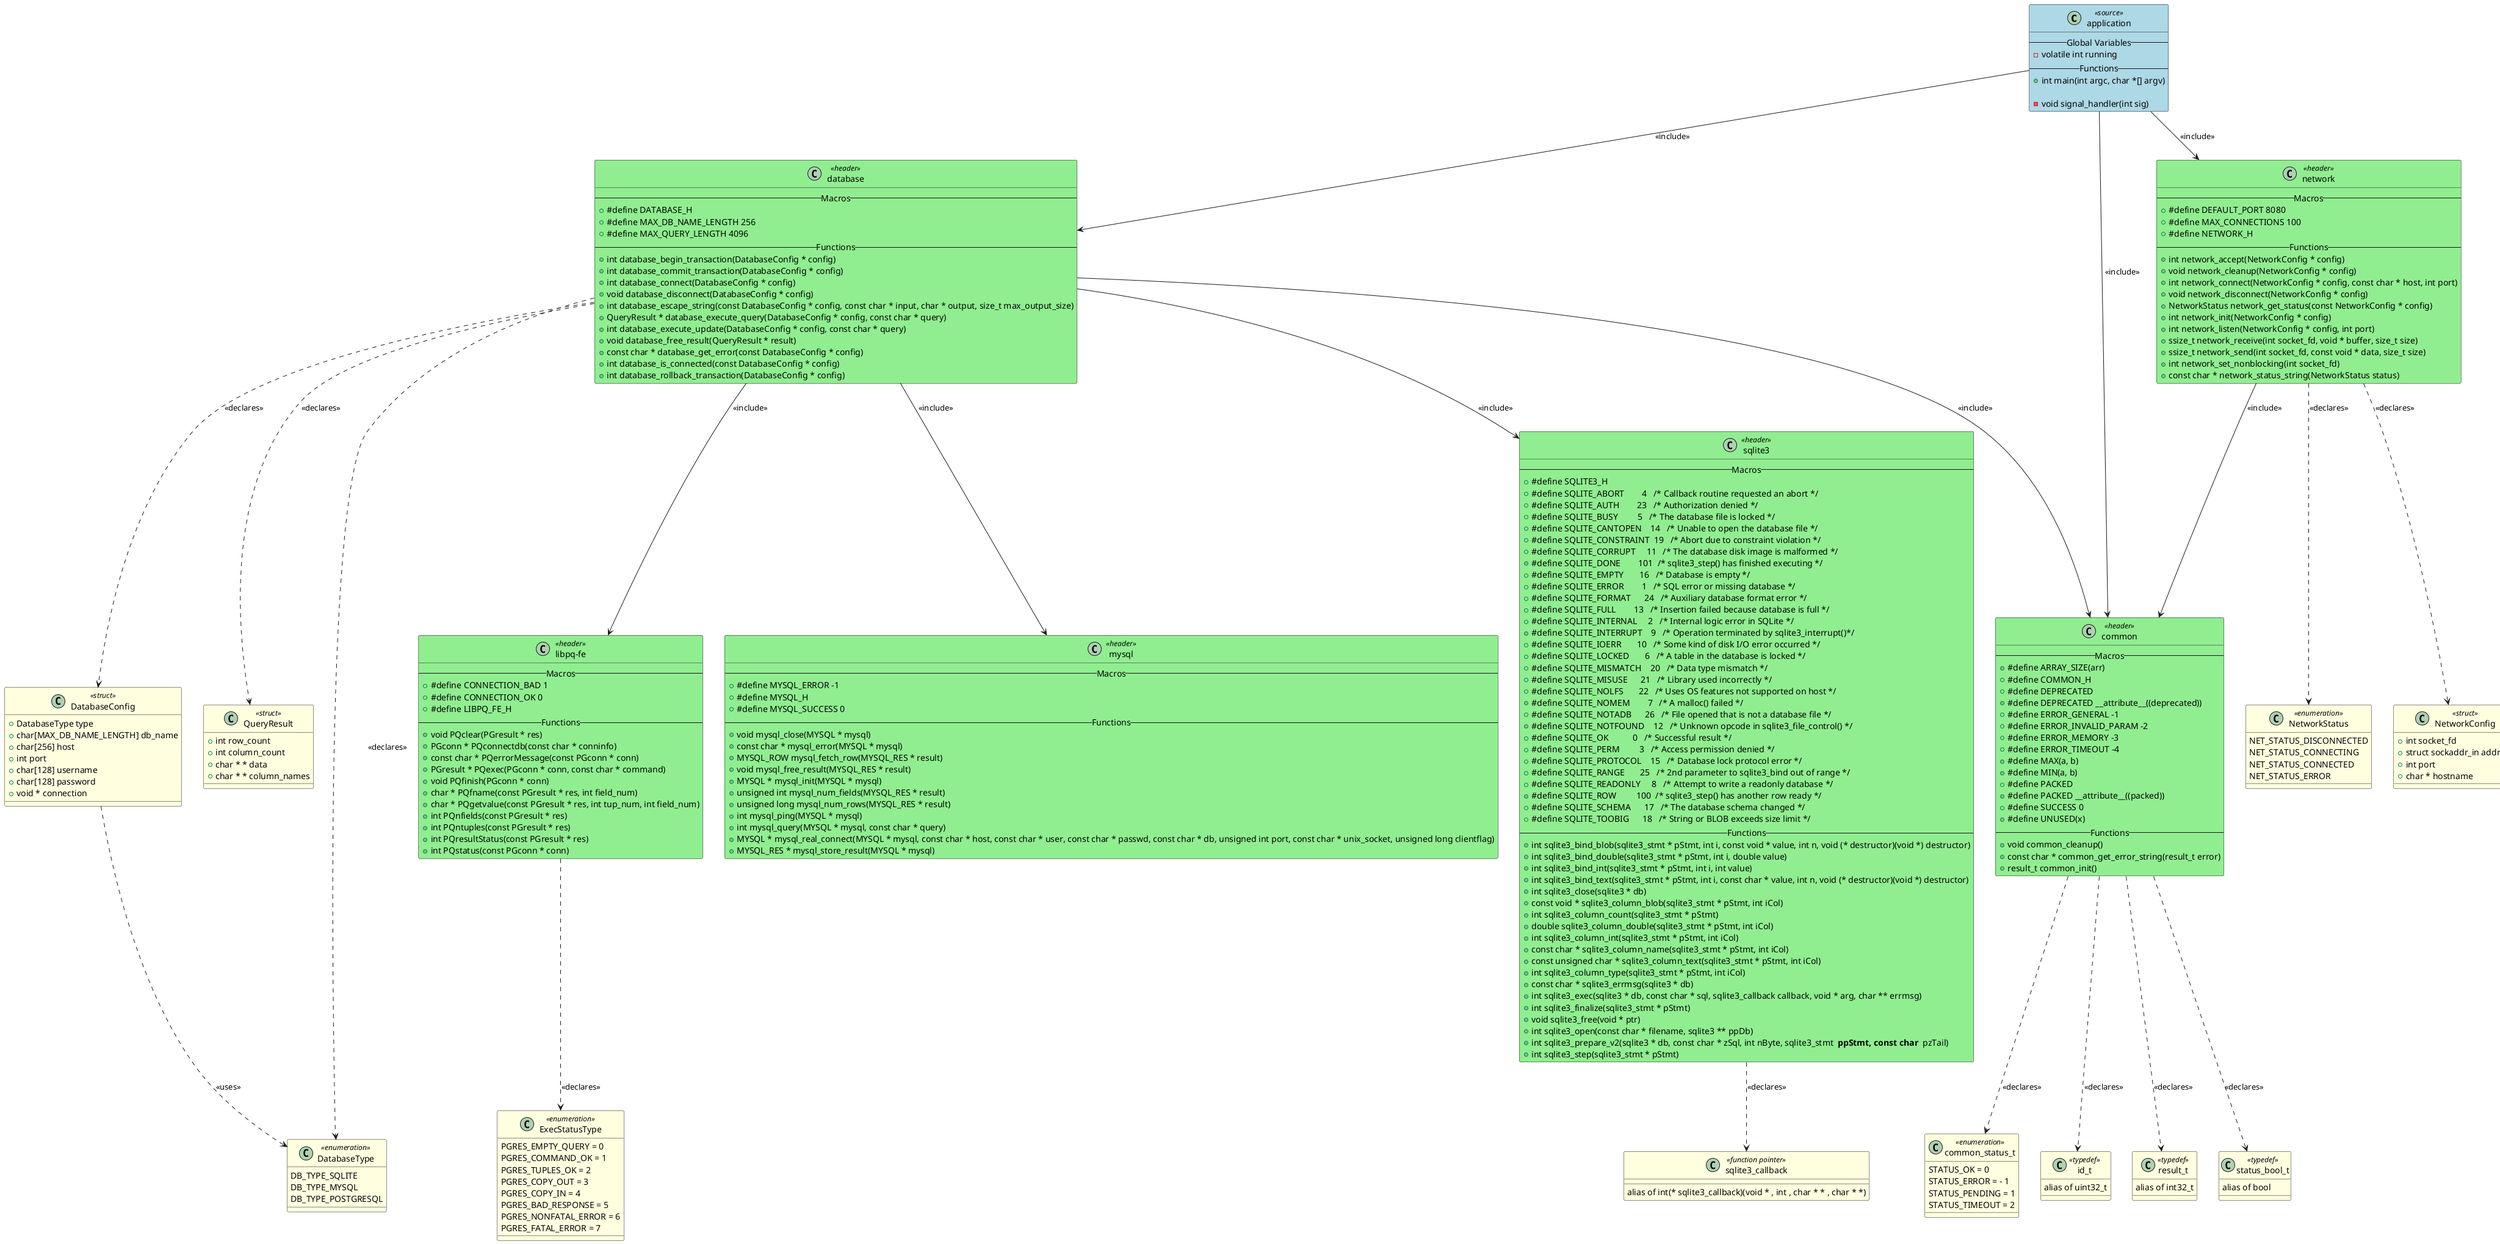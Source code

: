 @startuml application

class "application" as APPLICATION <<source>> #LightBlue
{
    -- Global Variables --
    - volatile int running
    -- Functions --
    + int main(int argc, char *[] argv)

    - void signal_handler(int sig)
}

class "common" as HEADER_COMMON <<header>> #LightGreen
{
    -- Macros --
    + #define ARRAY_SIZE(arr)
    + #define COMMON_H
    + #define DEPRECATED
    + #define DEPRECATED __attribute__((deprecated))
    + #define ERROR_GENERAL -1
    + #define ERROR_INVALID_PARAM -2
    + #define ERROR_MEMORY -3
    + #define ERROR_TIMEOUT -4
    + #define MAX(a, b)
    + #define MIN(a, b)
    + #define PACKED
    + #define PACKED __attribute__((packed))
    + #define SUCCESS 0
    + #define UNUSED(x)
    -- Functions --
    + void common_cleanup()
    + const char * common_get_error_string(result_t error)
    + result_t common_init()
}

class "database" as HEADER_DATABASE <<header>> #LightGreen
{
    -- Macros --
    + #define DATABASE_H
    + #define MAX_DB_NAME_LENGTH 256
    + #define MAX_QUERY_LENGTH 4096
    -- Functions --
    + int database_begin_transaction(DatabaseConfig * config)
    + int database_commit_transaction(DatabaseConfig * config)
    + int database_connect(DatabaseConfig * config)
    + void database_disconnect(DatabaseConfig * config)
    + int database_escape_string(const DatabaseConfig * config, const char * input, char * output, size_t max_output_size)
    + QueryResult * database_execute_query(DatabaseConfig * config, const char * query)
    + int database_execute_update(DatabaseConfig * config, const char * query)
    + void database_free_result(QueryResult * result)
    + const char * database_get_error(const DatabaseConfig * config)
    + int database_is_connected(const DatabaseConfig * config)
    + int database_rollback_transaction(DatabaseConfig * config)
}

class "libpq-fe" as HEADER_LIBPQ_FE <<header>> #LightGreen
{
    -- Macros --
    + #define CONNECTION_BAD 1
    + #define CONNECTION_OK 0
    + #define LIBPQ_FE_H
    -- Functions --
    + void PQclear(PGresult * res)
    + PGconn * PQconnectdb(const char * conninfo)
    + const char * PQerrorMessage(const PGconn * conn)
    + PGresult * PQexec(PGconn * conn, const char * command)
    + void PQfinish(PGconn * conn)
    + char * PQfname(const PGresult * res, int field_num)
    + char * PQgetvalue(const PGresult * res, int tup_num, int field_num)
    + int PQnfields(const PGresult * res)
    + int PQntuples(const PGresult * res)
    + int PQresultStatus(const PGresult * res)
    + int PQstatus(const PGconn * conn)
}

class "mysql" as HEADER_MYSQL <<header>> #LightGreen
{
    -- Macros --
    + #define MYSQL_ERROR -1
    + #define MYSQL_H
    + #define MYSQL_SUCCESS 0
    -- Functions --
    + void mysql_close(MYSQL * mysql)
    + const char * mysql_error(MYSQL * mysql)
    + MYSQL_ROW mysql_fetch_row(MYSQL_RES * result)
    + void mysql_free_result(MYSQL_RES * result)
    + MYSQL * mysql_init(MYSQL * mysql)
    + unsigned int mysql_num_fields(MYSQL_RES * result)
    + unsigned long mysql_num_rows(MYSQL_RES * result)
    + int mysql_ping(MYSQL * mysql)
    + int mysql_query(MYSQL * mysql, const char * query)
    + MYSQL * mysql_real_connect(MYSQL * mysql, const char * host, const char * user, const char * passwd, const char * db, unsigned int port, const char * unix_socket, unsigned long clientflag)
    + MYSQL_RES * mysql_store_result(MYSQL * mysql)
}

class "network" as HEADER_NETWORK <<header>> #LightGreen
{
    -- Macros --
    + #define DEFAULT_PORT 8080
    + #define MAX_CONNECTIONS 100
    + #define NETWORK_H
    -- Functions --
    + int network_accept(NetworkConfig * config)
    + void network_cleanup(NetworkConfig * config)
    + int network_connect(NetworkConfig * config, const char * host, int port)
    + void network_disconnect(NetworkConfig * config)
    + NetworkStatus network_get_status(const NetworkConfig * config)
    + int network_init(NetworkConfig * config)
    + int network_listen(NetworkConfig * config, int port)
    + ssize_t network_receive(int socket_fd, void * buffer, size_t size)
    + ssize_t network_send(int socket_fd, const void * data, size_t size)
    + int network_set_nonblocking(int socket_fd)
    + const char * network_status_string(NetworkStatus status)
}

class "sqlite3" as HEADER_SQLITE3 <<header>> #LightGreen
{
    -- Macros --
    + #define SQLITE3_H
    + #define SQLITE_ABORT        4   /* Callback routine requested an abort */
    + #define SQLITE_AUTH        23   /* Authorization denied */
    + #define SQLITE_BUSY         5   /* The database file is locked */
    + #define SQLITE_CANTOPEN    14   /* Unable to open the database file */
    + #define SQLITE_CONSTRAINT  19   /* Abort due to constraint violation */
    + #define SQLITE_CORRUPT     11   /* The database disk image is malformed */
    + #define SQLITE_DONE        101  /* sqlite3_step() has finished executing */
    + #define SQLITE_EMPTY       16   /* Database is empty */
    + #define SQLITE_ERROR        1   /* SQL error or missing database */
    + #define SQLITE_FORMAT      24   /* Auxiliary database format error */
    + #define SQLITE_FULL        13   /* Insertion failed because database is full */
    + #define SQLITE_INTERNAL     2   /* Internal logic error in SQLite */
    + #define SQLITE_INTERRUPT    9   /* Operation terminated by sqlite3_interrupt()*/
    + #define SQLITE_IOERR       10   /* Some kind of disk I/O error occurred */
    + #define SQLITE_LOCKED       6   /* A table in the database is locked */
    + #define SQLITE_MISMATCH    20   /* Data type mismatch */
    + #define SQLITE_MISUSE      21   /* Library used incorrectly */
    + #define SQLITE_NOLFS       22   /* Uses OS features not supported on host */
    + #define SQLITE_NOMEM        7   /* A malloc() failed */
    + #define SQLITE_NOTADB      26   /* File opened that is not a database file */
    + #define SQLITE_NOTFOUND    12   /* Unknown opcode in sqlite3_file_control() */
    + #define SQLITE_OK           0   /* Successful result */
    + #define SQLITE_PERM         3   /* Access permission denied */
    + #define SQLITE_PROTOCOL    15   /* Database lock protocol error */
    + #define SQLITE_RANGE       25   /* 2nd parameter to sqlite3_bind out of range */
    + #define SQLITE_READONLY     8   /* Attempt to write a readonly database */
    + #define SQLITE_ROW         100  /* sqlite3_step() has another row ready */
    + #define SQLITE_SCHEMA      17   /* The database schema changed */
    + #define SQLITE_TOOBIG      18   /* String or BLOB exceeds size limit */
    -- Functions --
    + int sqlite3_bind_blob(sqlite3_stmt * pStmt, int i, const void * value, int n, void (* destructor)(void *) destructor)
    + int sqlite3_bind_double(sqlite3_stmt * pStmt, int i, double value)
    + int sqlite3_bind_int(sqlite3_stmt * pStmt, int i, int value)
    + int sqlite3_bind_text(sqlite3_stmt * pStmt, int i, const char * value, int n, void (* destructor)(void *) destructor)
    + int sqlite3_close(sqlite3 * db)
    + const void * sqlite3_column_blob(sqlite3_stmt * pStmt, int iCol)
    + int sqlite3_column_count(sqlite3_stmt * pStmt)
    + double sqlite3_column_double(sqlite3_stmt * pStmt, int iCol)
    + int sqlite3_column_int(sqlite3_stmt * pStmt, int iCol)
    + const char * sqlite3_column_name(sqlite3_stmt * pStmt, int iCol)
    + const unsigned char * sqlite3_column_text(sqlite3_stmt * pStmt, int iCol)
    + int sqlite3_column_type(sqlite3_stmt * pStmt, int iCol)
    + const char * sqlite3_errmsg(sqlite3 * db)
    + int sqlite3_exec(sqlite3 * db, const char * sql, sqlite3_callback callback, void * arg, char ** errmsg)
    + int sqlite3_finalize(sqlite3_stmt * pStmt)
    + void sqlite3_free(void * ptr)
    + int sqlite3_open(const char * filename, sqlite3 ** ppDb)
    + int sqlite3_prepare_v2(sqlite3 * db, const char * zSql, int nByte, sqlite3_stmt ** ppStmt, const char ** pzTail)
    + int sqlite3_step(sqlite3_stmt * pStmt)
}

class "common_status_t" as TYPEDEF_COMMON_STATUS_T <<enumeration>> #LightYellow
{
    STATUS_OK = 0
    STATUS_ERROR = - 1
    STATUS_PENDING = 1
    STATUS_TIMEOUT = 2
}

class "id_t" as TYPEDEF_ID_T <<typedef>> #LightYellow
{
    alias of uint32_t
}

class "result_t" as TYPEDEF_RESULT_T <<typedef>> #LightYellow
{
    alias of int32_t
}

class "status_bool_t" as TYPEDEF_STATUS_BOOL_T <<typedef>> #LightYellow
{
    alias of bool
}

class "DatabaseConfig" as TYPEDEF_DATABASECONFIG <<struct>> #LightYellow
{
    + DatabaseType type
    + char[MAX_DB_NAME_LENGTH] db_name
    + char[256] host
    + int port
    + char[128] username
    + char[128] password
    + void * connection
}

class "QueryResult" as TYPEDEF_QUERYRESULT <<struct>> #LightYellow
{
    + int row_count
    + int column_count
    + char * * data
    + char * * column_names
}

class "DatabaseType" as TYPEDEF_DATABASETYPE <<enumeration>> #LightYellow
{
    DB_TYPE_SQLITE
    DB_TYPE_MYSQL
    DB_TYPE_POSTGRESQL
}

class "ExecStatusType" as TYPEDEF_EXECSTATUSTYPE <<enumeration>> #LightYellow
{
    PGRES_EMPTY_QUERY = 0
    PGRES_COMMAND_OK = 1
    PGRES_TUPLES_OK = 2
    PGRES_COPY_OUT = 3
    PGRES_COPY_IN = 4
    PGRES_BAD_RESPONSE = 5
    PGRES_NONFATAL_ERROR = 6
    PGRES_FATAL_ERROR = 7
}

class "NetworkConfig" as TYPEDEF_NETWORKCONFIG <<struct>> #LightYellow
{
    + int socket_fd
    + struct sockaddr_in address
    + int port
    + char * hostname
}

class "NetworkStatus" as TYPEDEF_NETWORKSTATUS <<enumeration>> #LightYellow
{
    NET_STATUS_DISCONNECTED
    NET_STATUS_CONNECTING
    NET_STATUS_CONNECTED
    NET_STATUS_ERROR
}

class "sqlite3_callback" as TYPEDEF_SQLITE3_CALLBACK <<function pointer>> #LightYellow
{
    alias of int(* sqlite3_callback)(void * , int , char * * , char * *)
}


' Include relationships
APPLICATION --> HEADER_COMMON : <<include>>
APPLICATION --> HEADER_DATABASE : <<include>>
APPLICATION --> HEADER_NETWORK : <<include>>
HEADER_DATABASE --> HEADER_COMMON : <<include>>
HEADER_DATABASE --> HEADER_LIBPQ_FE : <<include>>
HEADER_DATABASE --> HEADER_MYSQL : <<include>>
HEADER_DATABASE --> HEADER_SQLITE3 : <<include>>
HEADER_NETWORK --> HEADER_COMMON : <<include>>

' Declaration relationships
HEADER_COMMON ..> TYPEDEF_COMMON_STATUS_T : <<declares>>
HEADER_COMMON ..> TYPEDEF_ID_T : <<declares>>
HEADER_COMMON ..> TYPEDEF_RESULT_T : <<declares>>
HEADER_COMMON ..> TYPEDEF_STATUS_BOOL_T : <<declares>>
HEADER_DATABASE ..> TYPEDEF_DATABASECONFIG : <<declares>>
HEADER_DATABASE ..> TYPEDEF_QUERYRESULT : <<declares>>
HEADER_DATABASE ..> TYPEDEF_DATABASETYPE : <<declares>>
HEADER_LIBPQ_FE ..> TYPEDEF_EXECSTATUSTYPE : <<declares>>
HEADER_NETWORK ..> TYPEDEF_NETWORKCONFIG : <<declares>>
HEADER_NETWORK ..> TYPEDEF_NETWORKSTATUS : <<declares>>
HEADER_SQLITE3 ..> TYPEDEF_SQLITE3_CALLBACK : <<declares>>

' Uses relationships
TYPEDEF_DATABASECONFIG ..> TYPEDEF_DATABASETYPE : <<uses>>

@enduml